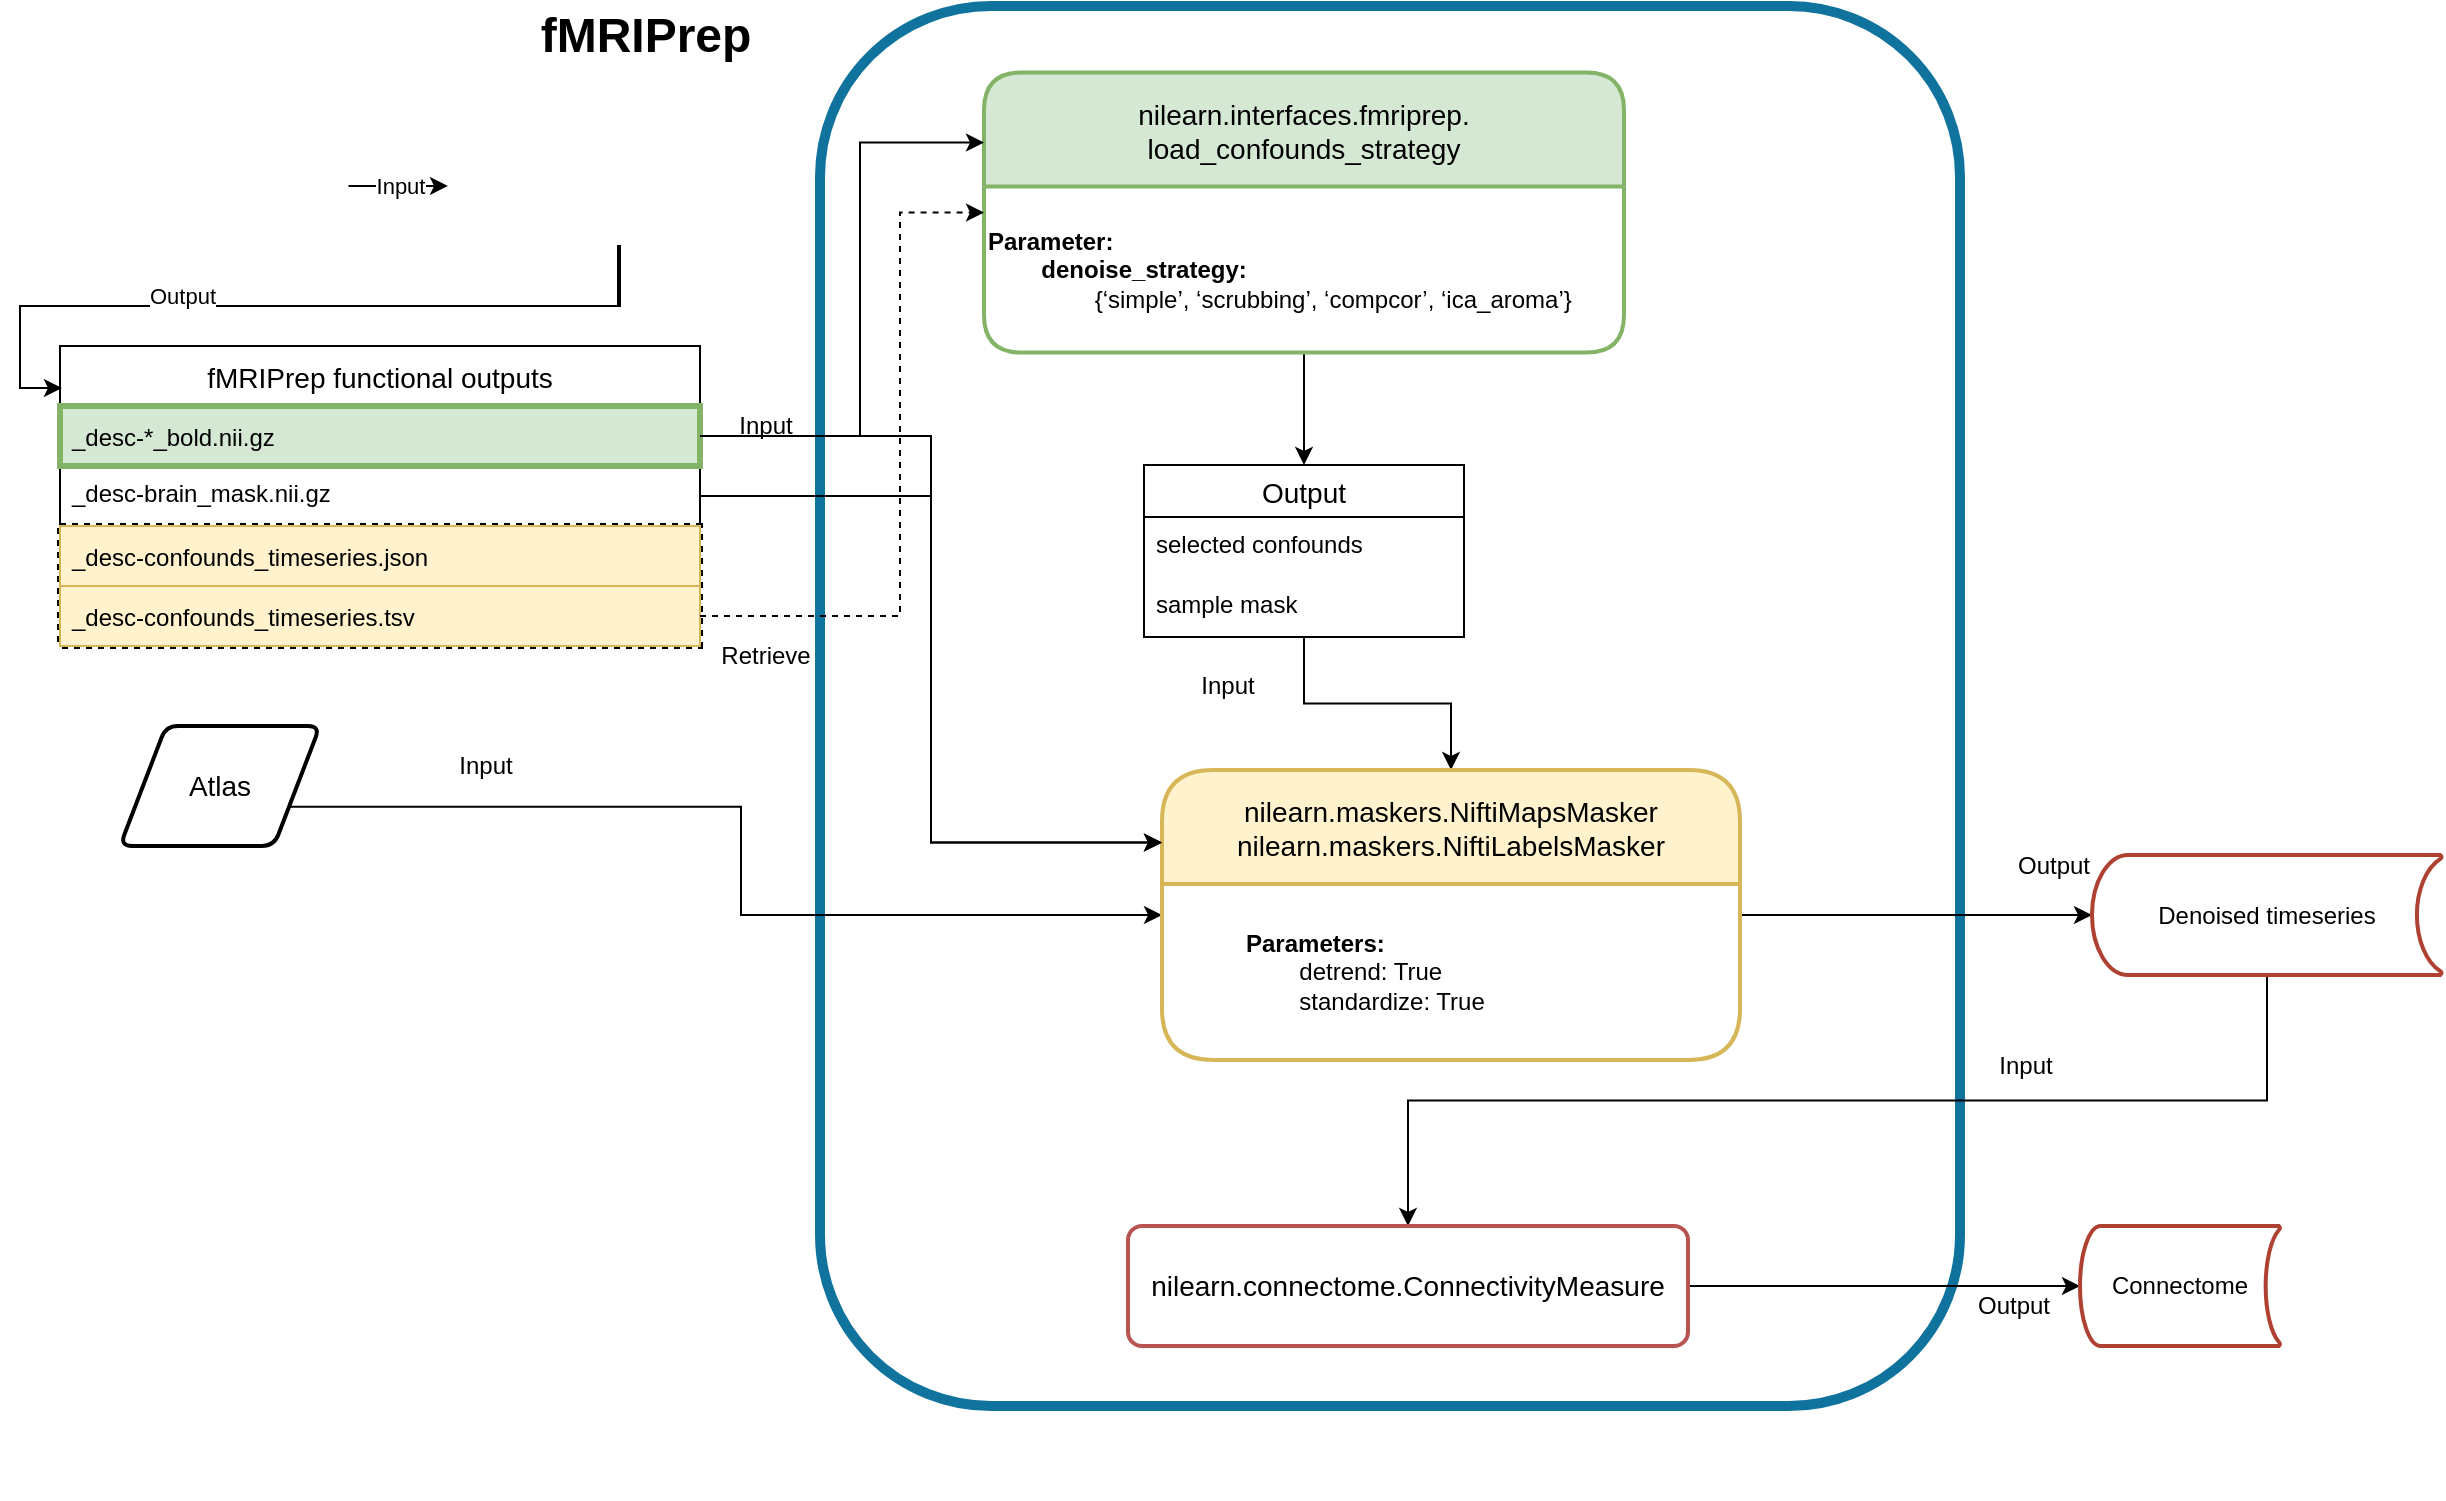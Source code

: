 <mxfile version="20.2.7" type="device"><diagram id="vl4xJ0aOp1BflBPiXapz" name="Page-1"><mxGraphModel dx="1990" dy="878" grid="1" gridSize="10" guides="1" tooltips="1" connect="1" arrows="1" fold="1" page="1" pageScale="1" pageWidth="827" pageHeight="1169" math="0" shadow="0"><root><mxCell id="0"/><mxCell id="1" parent="0"/><mxCell id="CMQG36ftoZOzunhIMNUd-16" value="" style="rounded=1;whiteSpace=wrap;html=1;labelBackgroundColor=none;fillColor=none;strokeColor=#10739e;strokeWidth=5;" parent="1" vertex="1"><mxGeometry x="430" y="10" width="570" height="700" as="geometry"/></mxCell><mxCell id="4reyEcsmtMffoth7Vu51-1" value="fMRIPrep functional outputs" style="swimlane;fontStyle=0;childLayout=stackLayout;horizontal=1;startSize=30;horizontalStack=0;resizeParent=1;resizeParentMax=0;resizeLast=0;collapsible=1;marginBottom=0;fontSize=14;" parent="1" vertex="1"><mxGeometry x="50" y="180" width="320" height="150" as="geometry"><mxRectangle x="180" y="140" width="130" height="30" as="alternateBounds"/></mxGeometry></mxCell><mxCell id="4reyEcsmtMffoth7Vu51-4" value="_desc-*_bold.nii.gz" style="text;strokeColor=#82b366;fillColor=#d5e8d4;align=left;verticalAlign=middle;spacingLeft=4;spacingRight=4;overflow=hidden;points=[[0,0.5],[1,0.5]];portConstraint=eastwest;rotatable=0;strokeWidth=3;" parent="4reyEcsmtMffoth7Vu51-1" vertex="1"><mxGeometry y="30" width="320" height="30" as="geometry"/></mxCell><mxCell id="4reyEcsmtMffoth7Vu51-23" value="_desc-brain_mask.nii.gz" style="text;strokeColor=none;fillColor=none;spacingLeft=4;spacingRight=4;overflow=hidden;rotatable=0;points=[[0,0.5],[1,0.5]];portConstraint=eastwest;fontSize=12;" parent="4reyEcsmtMffoth7Vu51-1" vertex="1"><mxGeometry y="60" width="320" height="30" as="geometry"/></mxCell><mxCell id="4reyEcsmtMffoth7Vu51-38" value="" style="group;dashed=1;dashPattern=1 1;strokeWidth=3;strokeColor=default;" parent="4reyEcsmtMffoth7Vu51-1" vertex="1" connectable="0"><mxGeometry y="90" width="320" height="60" as="geometry"/></mxCell><mxCell id="4reyEcsmtMffoth7Vu51-2" value="_desc-confounds_timeseries.json" style="text;strokeColor=#d6b656;fillColor=#fff2cc;align=left;verticalAlign=middle;spacingLeft=4;spacingRight=4;overflow=hidden;points=[[0,0.5],[1,0.5]];portConstraint=eastwest;rotatable=0;" parent="4reyEcsmtMffoth7Vu51-38" vertex="1"><mxGeometry width="320" height="30" as="geometry"/></mxCell><mxCell id="4reyEcsmtMffoth7Vu51-3" value="_desc-confounds_timeseries.tsv" style="text;strokeColor=#d6b656;fillColor=#fff2cc;align=left;verticalAlign=middle;spacingLeft=4;spacingRight=4;overflow=hidden;points=[[0,0.5],[1,0.5]];portConstraint=eastwest;rotatable=0;" parent="4reyEcsmtMffoth7Vu51-38" vertex="1"><mxGeometry y="30" width="320" height="30" as="geometry"/></mxCell><mxCell id="4reyEcsmtMffoth7Vu51-113" style="edgeStyle=orthogonalEdgeStyle;rounded=0;orthogonalLoop=1;jettySize=auto;html=1;exitX=1;exitY=0.75;exitDx=0;exitDy=0;entryX=0;entryY=0.5;entryDx=0;entryDy=0;endArrow=classic;endFill=1;" parent="1" source="4reyEcsmtMffoth7Vu51-9" target="4reyEcsmtMffoth7Vu51-87" edge="1"><mxGeometry relative="1" as="geometry"/></mxCell><mxCell id="4reyEcsmtMffoth7Vu51-9" value="&lt;font style=&quot;font-size: 14px;&quot;&gt;Atlas&lt;/font&gt;" style="shape=parallelogram;html=1;strokeWidth=2;perimeter=parallelogramPerimeter;whiteSpace=wrap;rounded=1;arcSize=12;size=0.23;" parent="1" vertex="1"><mxGeometry x="80" y="370" width="100" height="60" as="geometry"/></mxCell><mxCell id="4reyEcsmtMffoth7Vu51-30" style="edgeStyle=orthogonalEdgeStyle;rounded=0;orthogonalLoop=1;jettySize=auto;html=1;exitX=0.5;exitY=1;exitDx=0;exitDy=0;entryX=0.003;entryY=0.14;entryDx=0;entryDy=0;entryPerimeter=0;" parent="1" source="CMQG36ftoZOzunhIMNUd-20" target="4reyEcsmtMffoth7Vu51-1" edge="1"><mxGeometry relative="1" as="geometry"><mxPoint x="350" y="70" as="sourcePoint"/><Array as="points"><mxPoint x="330" y="130"/><mxPoint x="330" y="160"/><mxPoint x="30" y="160"/><mxPoint x="30" y="201"/></Array></mxGeometry></mxCell><mxCell id="4reyEcsmtMffoth7Vu51-31" value="" style="endArrow=classic;html=1;rounded=0;exitX=1;exitY=0.5;exitDx=0;exitDy=0;entryX=0;entryY=0.5;entryDx=0;entryDy=0;" parent="1" source="CMQG36ftoZOzunhIMNUd-1" target="CMQG36ftoZOzunhIMNUd-20" edge="1"><mxGeometry relative="1" as="geometry"><mxPoint x="172.75" y="70" as="sourcePoint"/><mxPoint x="230" y="70" as="targetPoint"/></mxGeometry></mxCell><mxCell id="4reyEcsmtMffoth7Vu51-32" value="Input" style="edgeLabel;resizable=0;html=1;align=center;verticalAlign=middle;" parent="4reyEcsmtMffoth7Vu51-31" connectable="0" vertex="1"><mxGeometry relative="1" as="geometry"/></mxCell><mxCell id="4reyEcsmtMffoth7Vu51-33" value="Output" style="edgeLabel;resizable=0;html=1;align=center;verticalAlign=middle;" parent="1" connectable="0" vertex="1"><mxGeometry x="20" y="86.62" as="geometry"><mxPoint x="91" y="68" as="offset"/></mxGeometry></mxCell><mxCell id="CMQG36ftoZOzunhIMNUd-9" style="edgeStyle=orthogonalEdgeStyle;rounded=0;orthogonalLoop=1;jettySize=auto;html=1;" parent="1" source="4reyEcsmtMffoth7Vu51-49" target="4reyEcsmtMffoth7Vu51-87" edge="1"><mxGeometry relative="1" as="geometry"/></mxCell><mxCell id="4reyEcsmtMffoth7Vu51-49" value="Output" style="swimlane;fontStyle=0;childLayout=stackLayout;horizontal=1;startSize=26;horizontalStack=0;resizeParent=1;resizeParentMax=0;resizeLast=0;collapsible=1;marginBottom=0;align=center;fontSize=14;" parent="1" vertex="1"><mxGeometry x="592" y="239.5" width="160" height="86" as="geometry"/></mxCell><mxCell id="4reyEcsmtMffoth7Vu51-50" value="selected confounds" style="text;strokeColor=none;fillColor=none;spacingLeft=4;spacingRight=4;overflow=hidden;rotatable=0;points=[[0,0.5],[1,0.5]];portConstraint=eastwest;fontSize=12;" parent="4reyEcsmtMffoth7Vu51-49" vertex="1"><mxGeometry y="26" width="160" height="30" as="geometry"/></mxCell><mxCell id="4reyEcsmtMffoth7Vu51-51" value="sample mask" style="text;strokeColor=none;fillColor=none;spacingLeft=4;spacingRight=4;overflow=hidden;rotatable=0;points=[[0,0.5],[1,0.5]];portConstraint=eastwest;fontSize=12;" parent="4reyEcsmtMffoth7Vu51-49" vertex="1"><mxGeometry y="56" width="160" height="30" as="geometry"/></mxCell><mxCell id="4reyEcsmtMffoth7Vu51-86" style="edgeStyle=orthogonalEdgeStyle;rounded=0;orthogonalLoop=1;jettySize=auto;html=1;entryX=0.5;entryY=0;entryDx=0;entryDy=0;endArrow=classic;endFill=1;" parent="1" source="4reyEcsmtMffoth7Vu51-59" target="4reyEcsmtMffoth7Vu51-49" edge="1"><mxGeometry relative="1" as="geometry"/></mxCell><mxCell id="4reyEcsmtMffoth7Vu51-59" value="nilearn.interfaces.fmriprep.&#10;load_confounds_strategy" style="swimlane;childLayout=stackLayout;horizontal=1;startSize=57;horizontalStack=0;rounded=1;fontSize=14;fontStyle=0;strokeWidth=2;resizeParent=0;resizeLast=1;shadow=0;dashed=0;align=center;arcSize=11;fillColor=#d5e8d4;strokeColor=#82b366;" parent="1" vertex="1"><mxGeometry x="512" y="43.25" width="320" height="140" as="geometry"/></mxCell><mxCell id="4reyEcsmtMffoth7Vu51-83" value="&lt;strong style=&quot;background-color: initial;&quot;&gt;Parameter:&lt;br&gt;&lt;/strong&gt;&lt;strong style=&quot;background-color: initial;&quot;&gt;&lt;span style=&quot;white-space: pre;&quot;&gt;&#9;&lt;/span&gt;denoise_strategy:&amp;nbsp;&lt;/strong&gt;&lt;br&gt;&lt;dt&gt;&lt;span class=&quot;classifier&quot;&gt;&lt;span style=&quot;white-space: pre;&quot;&gt;&#9;&lt;span style=&quot;white-space: pre;&quot;&gt;&#9;&lt;/span&gt;&lt;/span&gt;{‘simple’, ‘scrubbing’, ‘compcor’, ‘ica_aroma’}&lt;/span&gt;&lt;/dt&gt;" style="text;html=1;align=left;verticalAlign=middle;resizable=0;points=[];autosize=1;strokeColor=none;fillColor=none;" parent="4reyEcsmtMffoth7Vu51-59" vertex="1"><mxGeometry y="57" width="320" height="83" as="geometry"/></mxCell><mxCell id="4reyEcsmtMffoth7Vu51-66" style="edgeStyle=orthogonalEdgeStyle;rounded=0;orthogonalLoop=1;jettySize=auto;html=1;exitX=1;exitY=0.5;exitDx=0;exitDy=0;entryX=0;entryY=0.5;entryDx=0;entryDy=0;endArrow=classic;endFill=1;dashed=1;" parent="1" source="4reyEcsmtMffoth7Vu51-3" target="4reyEcsmtMffoth7Vu51-59" edge="1"><mxGeometry relative="1" as="geometry"><Array as="points"><mxPoint x="470" y="315"/><mxPoint x="470" y="113"/></Array></mxGeometry></mxCell><mxCell id="4reyEcsmtMffoth7Vu51-69" value="&lt;span style=&quot;background-color: rgb(255, 255, 255);&quot;&gt;Retrieve&lt;/span&gt;" style="text;html=1;strokeColor=none;fillColor=none;align=center;verticalAlign=middle;whiteSpace=wrap;rounded=0;" parent="1" vertex="1"><mxGeometry x="373" y="320" width="60" height="30" as="geometry"/></mxCell><mxCell id="4reyEcsmtMffoth7Vu51-71" value="&lt;span style=&quot;background-color: rgb(255, 255, 255);&quot;&gt;Input&lt;/span&gt;" style="text;html=1;strokeColor=none;fillColor=none;align=center;verticalAlign=middle;whiteSpace=wrap;rounded=0;" parent="1" vertex="1"><mxGeometry x="370" y="199.5" width="66" height="40" as="geometry"/></mxCell><mxCell id="CMQG36ftoZOzunhIMNUd-14" style="edgeStyle=orthogonalEdgeStyle;rounded=0;orthogonalLoop=1;jettySize=auto;html=1;entryX=0;entryY=0.5;entryDx=0;entryDy=0;entryPerimeter=0;" parent="1" source="4reyEcsmtMffoth7Vu51-87" target="4reyEcsmtMffoth7Vu51-102" edge="1"><mxGeometry relative="1" as="geometry"/></mxCell><mxCell id="4reyEcsmtMffoth7Vu51-87" value="nilearn.maskers.NiftiMapsMasker&#10;nilearn.maskers.NiftiLabelsMasker" style="swimlane;childLayout=stackLayout;horizontal=1;startSize=57;horizontalStack=0;rounded=1;fontSize=14;fontStyle=0;strokeWidth=2;resizeParent=0;resizeLast=1;shadow=0;dashed=0;align=center;arcSize=15;fillColor=#fff2cc;strokeColor=#d6b656;" parent="1" vertex="1"><mxGeometry x="601" y="392" width="289" height="145" as="geometry"/></mxCell><mxCell id="4reyEcsmtMffoth7Vu51-88" value="&lt;dt&gt;&lt;ul&gt;&lt;dt&gt;&lt;b&gt;Parameters:&lt;/b&gt;&lt;/dt&gt;&lt;dt&gt;&lt;span style=&quot;background-color: initial;&quot;&gt;&lt;span style=&quot;white-space: pre;&quot;&gt;&#9;&lt;/span&gt;detrend&lt;/span&gt;&lt;span style=&quot;background-color: initial;&quot;&gt;: True&lt;/span&gt;&lt;/dt&gt;&lt;dt&gt;&lt;span style=&quot;background-color: initial;&quot;&gt;&lt;span style=&quot;white-space: pre;&quot;&gt;&#9;&lt;/span&gt;standardize: True&lt;/span&gt;&lt;/dt&gt;&lt;/ul&gt;&lt;/dt&gt;" style="text;html=1;align=left;verticalAlign=middle;resizable=0;points=[];autosize=1;strokeColor=none;fillColor=none;" parent="4reyEcsmtMffoth7Vu51-87" vertex="1"><mxGeometry y="57" width="289" height="88" as="geometry"/></mxCell><mxCell id="4reyEcsmtMffoth7Vu51-101" style="edgeStyle=orthogonalEdgeStyle;rounded=0;orthogonalLoop=1;jettySize=auto;html=1;exitX=1;exitY=0.5;exitDx=0;exitDy=0;entryX=0;entryY=0.25;entryDx=0;entryDy=0;endArrow=classic;endFill=1;" parent="1" source="4reyEcsmtMffoth7Vu51-4" target="4reyEcsmtMffoth7Vu51-59" edge="1"><mxGeometry relative="1" as="geometry"><Array as="points"><mxPoint x="450" y="225"/><mxPoint x="450" y="78"/></Array></mxGeometry></mxCell><mxCell id="CMQG36ftoZOzunhIMNUd-19" style="edgeStyle=orthogonalEdgeStyle;rounded=0;orthogonalLoop=1;jettySize=auto;html=1;exitX=0.5;exitY=1;exitDx=0;exitDy=0;exitPerimeter=0;entryX=0.5;entryY=0;entryDx=0;entryDy=0;" parent="1" source="4reyEcsmtMffoth7Vu51-102" target="4reyEcsmtMffoth7Vu51-104" edge="1"><mxGeometry relative="1" as="geometry"/></mxCell><mxCell id="4reyEcsmtMffoth7Vu51-102" value="Denoised timeseries" style="strokeWidth=2;html=1;shape=mxgraph.flowchart.stored_data;whiteSpace=wrap;labelBackgroundColor=#FFFFFF;fillColor=none;strokeColor=#ae4132;" parent="1" vertex="1"><mxGeometry x="1066" y="434.5" width="175" height="60" as="geometry"/></mxCell><mxCell id="4reyEcsmtMffoth7Vu51-117" style="edgeStyle=orthogonalEdgeStyle;rounded=0;orthogonalLoop=1;jettySize=auto;html=1;exitX=1;exitY=0.5;exitDx=0;exitDy=0;entryX=0;entryY=0.5;entryDx=0;entryDy=0;entryPerimeter=0;endArrow=classic;endFill=1;" parent="1" source="4reyEcsmtMffoth7Vu51-104" target="4reyEcsmtMffoth7Vu51-115" edge="1"><mxGeometry relative="1" as="geometry"/></mxCell><mxCell id="4reyEcsmtMffoth7Vu51-104" value="&lt;font style=&quot;font-size: 14px;&quot;&gt;&lt;span class=&quot;sig-prename descclassname&quot;&gt;nilearn.connectome.&lt;/span&gt;&lt;span class=&quot;sig-name descname&quot;&gt;ConnectivityMeasure&lt;/span&gt;&lt;/font&gt;" style="rounded=1;whiteSpace=wrap;html=1;absoluteArcSize=1;arcSize=14;strokeWidth=2;labelBackgroundColor=#FFFFFF;fillColor=none;strokeColor=#b85450;" parent="1" vertex="1"><mxGeometry x="584" y="620" width="280" height="60" as="geometry"/></mxCell><mxCell id="4reyEcsmtMffoth7Vu51-115" value="Connectome" style="strokeWidth=2;html=1;shape=mxgraph.flowchart.stored_data;whiteSpace=wrap;labelBackgroundColor=#FFFFFF;fillColor=none;strokeColor=#ae4132;" parent="1" vertex="1"><mxGeometry x="1060" y="620" width="100" height="60" as="geometry"/></mxCell><mxCell id="4reyEcsmtMffoth7Vu51-120" value="&lt;span style=&quot;background-color: rgb(255, 255, 255);&quot;&gt;Input&lt;/span&gt;" style="text;html=1;strokeColor=none;fillColor=none;align=center;verticalAlign=middle;whiteSpace=wrap;rounded=0;" parent="1" vertex="1"><mxGeometry x="230" y="370" width="66" height="40" as="geometry"/></mxCell><mxCell id="4reyEcsmtMffoth7Vu51-121" value="&lt;span style=&quot;background-color: rgb(255, 255, 255);&quot;&gt;Output&lt;/span&gt;" style="text;html=1;strokeColor=none;fillColor=none;align=center;verticalAlign=middle;whiteSpace=wrap;rounded=0;" parent="1" vertex="1"><mxGeometry x="1014.0" y="420" width="66" height="40" as="geometry"/></mxCell><mxCell id="4reyEcsmtMffoth7Vu51-124" value="&lt;span style=&quot;background-color: rgb(255, 255, 255);&quot;&gt;Input&lt;/span&gt;" style="text;html=1;strokeColor=none;fillColor=none;align=center;verticalAlign=middle;whiteSpace=wrap;rounded=0;" parent="1" vertex="1"><mxGeometry x="1000" y="520" width="66" height="40" as="geometry"/></mxCell><mxCell id="4reyEcsmtMffoth7Vu51-125" value="&lt;span style=&quot;background-color: rgb(255, 255, 255);&quot;&gt;Output&lt;/span&gt;" style="text;html=1;strokeColor=none;fillColor=none;align=center;verticalAlign=middle;whiteSpace=wrap;rounded=0;" parent="1" vertex="1"><mxGeometry x="994" y="640" width="66" height="40" as="geometry"/></mxCell><mxCell id="CMQG36ftoZOzunhIMNUd-1" value="" style="shape=image;verticalLabelPosition=bottom;labelBackgroundColor=default;verticalAlign=top;aspect=fixed;imageAspect=0;image=https://upload.wikimedia.org/wikipedia/commons/d/de/BIDS_Logo.png;" parent="1" vertex="1"><mxGeometry x="30" y="64.3" width="164.25" height="71.38" as="geometry"/></mxCell><mxCell id="CMQG36ftoZOzunhIMNUd-3" value="" style="shape=image;verticalLabelPosition=bottom;labelBackgroundColor=default;verticalAlign=top;aspect=fixed;imageAspect=0;image=https://open-neuroscience.com/post/nilearn/featured.png;" parent="1" vertex="1"><mxGeometry x="840.0" y="49.99" width="144.84" height="73.25" as="geometry"/></mxCell><mxCell id="CMQG36ftoZOzunhIMNUd-5" value="" style="shape=image;verticalLabelPosition=bottom;labelBackgroundColor=default;verticalAlign=top;aspect=fixed;imageAspect=0;image=https://www.templateflow.org/assets/templateflow_fig-templates.png;" parent="1" vertex="1"><mxGeometry x="40" y="460" width="207.89" height="180.31" as="geometry"/></mxCell><mxCell id="CMQG36ftoZOzunhIMNUd-10" style="edgeStyle=orthogonalEdgeStyle;rounded=0;orthogonalLoop=1;jettySize=auto;html=1;entryX=0;entryY=0.25;entryDx=0;entryDy=0;" parent="1" source="4reyEcsmtMffoth7Vu51-4" target="4reyEcsmtMffoth7Vu51-87" edge="1"><mxGeometry relative="1" as="geometry"/></mxCell><mxCell id="CMQG36ftoZOzunhIMNUd-11" style="edgeStyle=orthogonalEdgeStyle;rounded=0;orthogonalLoop=1;jettySize=auto;html=1;entryX=0;entryY=0.25;entryDx=0;entryDy=0;" parent="1" source="4reyEcsmtMffoth7Vu51-23" target="4reyEcsmtMffoth7Vu51-87" edge="1"><mxGeometry relative="1" as="geometry"/></mxCell><mxCell id="CMQG36ftoZOzunhIMNUd-13" value="&lt;span style=&quot;background-color: rgb(255, 255, 255);&quot;&gt;Input&lt;/span&gt;" style="text;html=1;strokeColor=none;fillColor=none;align=center;verticalAlign=middle;whiteSpace=wrap;rounded=0;" parent="1" vertex="1"><mxGeometry x="601" y="330" width="66" height="40" as="geometry"/></mxCell><mxCell id="CMQG36ftoZOzunhIMNUd-15" style="edgeStyle=orthogonalEdgeStyle;rounded=0;orthogonalLoop=1;jettySize=auto;html=1;exitX=0.5;exitY=1;exitDx=0;exitDy=0;" parent="1" edge="1"><mxGeometry relative="1" as="geometry"><mxPoint x="799" y="748" as="sourcePoint"/><mxPoint x="799" y="748" as="targetPoint"/></mxGeometry></mxCell><mxCell id="CMQG36ftoZOzunhIMNUd-20" value="" style="shape=image;verticalLabelPosition=bottom;labelBackgroundColor=default;verticalAlign=top;aspect=fixed;imageAspect=0;image=https://media.springernature.com/m685/springer-static/image/art%3A10.104%2Fs41592-018-0235-4/MediaObjects/41592_2018_235_Fig1_HTML.png;" parent="1" vertex="1"><mxGeometry x="244" y="40" width="170" height="119.98" as="geometry"/></mxCell><mxCell id="CMQG36ftoZOzunhIMNUd-21" value="&lt;font size=&quot;1&quot; style=&quot;&quot;&gt;&lt;b style=&quot;font-size: 24px;&quot;&gt;fMRIPrep&lt;/b&gt;&lt;/font&gt;" style="text;html=1;strokeColor=none;fillColor=none;align=center;verticalAlign=middle;whiteSpace=wrap;rounded=0;labelBackgroundColor=none;" parent="1" vertex="1"><mxGeometry x="313" y="10" width="60" height="30" as="geometry"/></mxCell></root></mxGraphModel></diagram></mxfile>